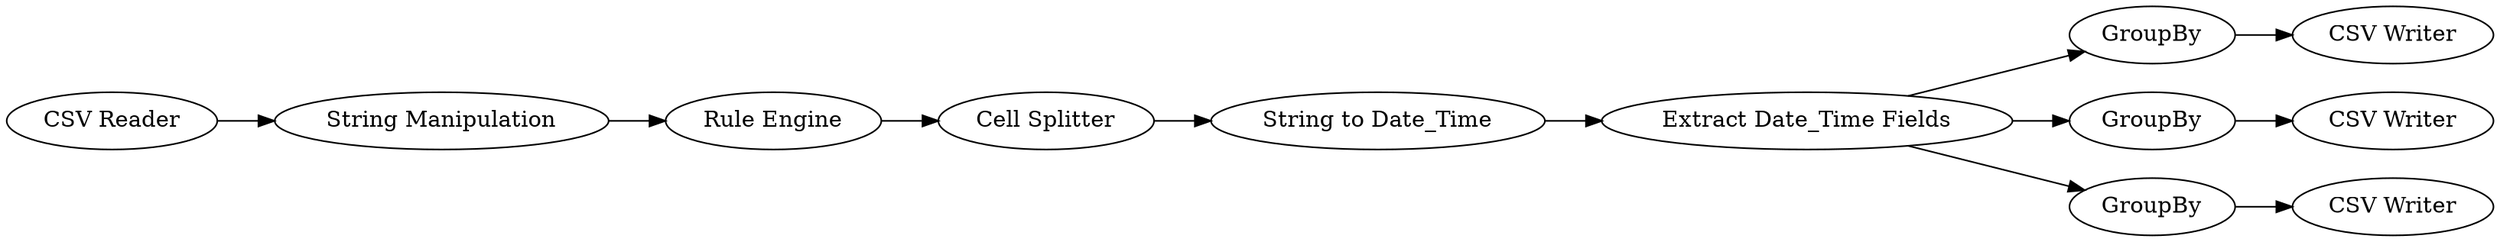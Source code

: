 digraph {
	3 -> 7
	1 -> 2
	8 -> 9
	10 -> 14
	7 -> 4
	4 -> 8
	8 -> 10
	9 -> 13
	11 -> 12
	2 -> 3
	8 -> 11
	13 [label="CSV Writer"]
	1 [label="CSV Reader"]
	7 [label="Cell Splitter"]
	12 [label="CSV Writer"]
	9 [label=GroupBy]
	11 [label=GroupBy]
	4 [label="String to Date_Time"]
	8 [label="Extract Date_Time Fields"]
	14 [label="CSV Writer"]
	3 [label="Rule Engine"]
	2 [label="String Manipulation"]
	10 [label=GroupBy]
	rankdir=LR
}
